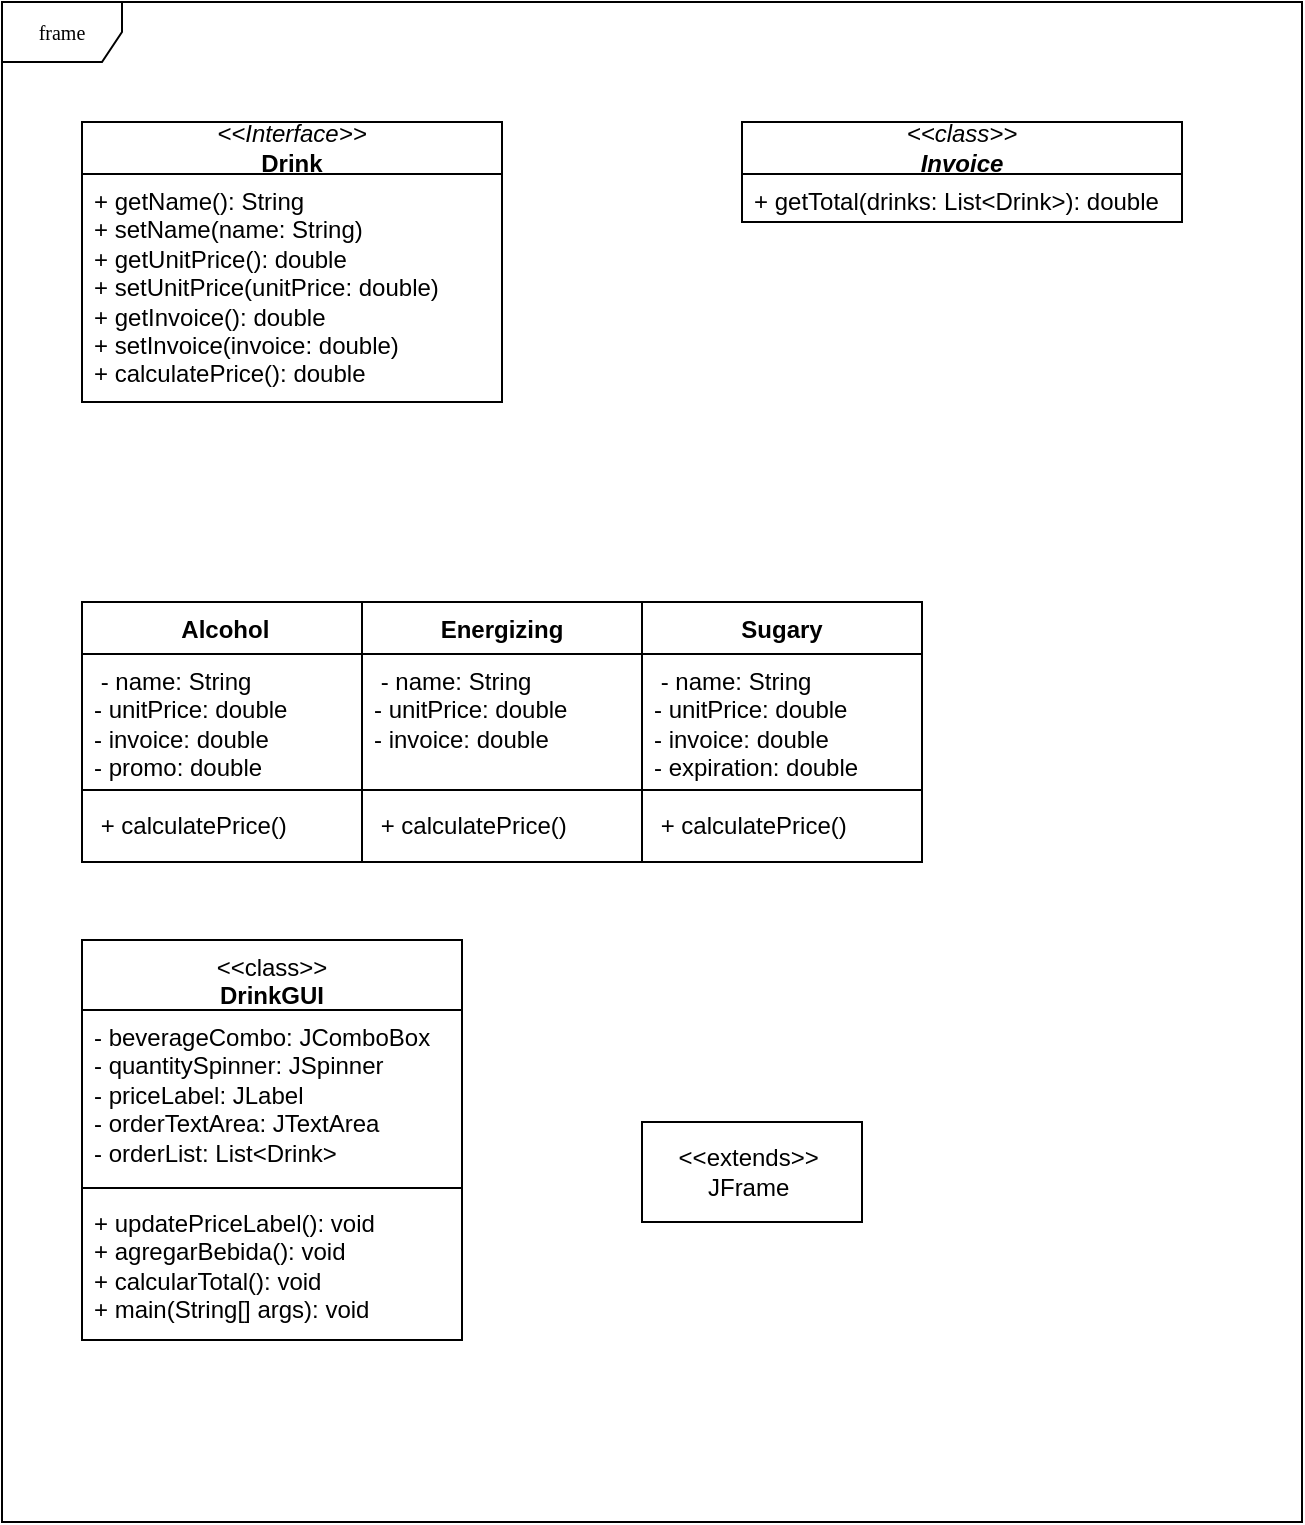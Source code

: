 <mxfile version="26.1.0">
  <diagram name="Page-1" id="c4acf3e9-155e-7222-9cf6-157b1a14988f">
    <mxGraphModel dx="1054" dy="448" grid="1" gridSize="10" guides="1" tooltips="1" connect="1" arrows="1" fold="1" page="1" pageScale="1" pageWidth="850" pageHeight="1100" background="none" math="0" shadow="0">
      <root>
        <mxCell id="0" />
        <mxCell id="1" parent="0" />
        <mxCell id="17acba5748e5396b-1" value="frame" style="shape=umlFrame;whiteSpace=wrap;html=1;rounded=0;shadow=0;comic=0;labelBackgroundColor=none;strokeWidth=1;fontFamily=Verdana;fontSize=10;align=center;" parent="1" vertex="1">
          <mxGeometry x="40" y="20" width="650" height="760" as="geometry" />
        </mxCell>
        <mxCell id="ffW8OTupvuMMwtHfLhBm-6" value="&lt;i style=&quot;text-wrap-mode: nowrap;&quot;&gt;&amp;lt;&amp;lt;Interface&amp;gt;&amp;gt;&lt;/i&gt;&lt;br style=&quot;text-wrap-mode: nowrap;&quot;&gt;&lt;span style=&quot;text-wrap-mode: nowrap;&quot;&gt;&lt;b&gt;Drink&lt;/b&gt;&lt;/span&gt;" style="swimlane;fontStyle=0;childLayout=stackLayout;horizontal=1;startSize=26;fillColor=none;horizontalStack=0;resizeParent=1;resizeParentMax=0;resizeLast=0;collapsible=1;marginBottom=0;whiteSpace=wrap;html=1;" vertex="1" parent="1">
          <mxGeometry x="80" y="80" width="210" height="140" as="geometry">
            <mxRectangle x="80" y="80" width="100" height="30" as="alternateBounds" />
          </mxGeometry>
        </mxCell>
        <mxCell id="ffW8OTupvuMMwtHfLhBm-9" value="&lt;div&gt;+ getName(): String&lt;/div&gt;&lt;div&gt;+ setName(name: String)&amp;nbsp;&lt;/div&gt;+ getUnitPrice(): double&amp;nbsp; &amp;nbsp;&lt;div&gt;&lt;div&gt;&lt;span style=&quot;background-color: transparent; color: light-dark(rgb(0, 0, 0), rgb(255, 255, 255));&quot;&gt;+ setUnitPrice(unitPrice: double)&lt;/span&gt;&lt;/div&gt;&lt;div&gt;+ getInvoice(): double&amp;nbsp; &amp;nbsp;&lt;/div&gt;&lt;div&gt;+ setInvoice(invoice: double)&amp;nbsp; &amp;nbsp;&lt;/div&gt;&lt;div&gt;+ calculatePrice(): double&amp;nbsp; &amp;nbsp;&lt;/div&gt;&lt;/div&gt;" style="text;strokeColor=none;fillColor=none;align=left;verticalAlign=top;spacingLeft=4;spacingRight=4;overflow=hidden;rotatable=0;points=[[0,0.5],[1,0.5]];portConstraint=eastwest;whiteSpace=wrap;html=1;" vertex="1" parent="ffW8OTupvuMMwtHfLhBm-6">
          <mxGeometry y="26" width="210" height="114" as="geometry" />
        </mxCell>
        <mxCell id="ffW8OTupvuMMwtHfLhBm-17" value="&lt;span style=&quot;text-wrap-mode: nowrap;&quot;&gt;&lt;i&gt;&amp;lt;&amp;lt;class&amp;gt;&amp;gt;&lt;/i&gt;&lt;/span&gt;&lt;div&gt;&lt;i style=&quot;&quot;&gt;&lt;span style=&quot;text-wrap-mode: nowrap;&quot;&gt;&lt;b&gt;Invoice&lt;/b&gt;&lt;/span&gt;&lt;/i&gt;&lt;/div&gt;" style="swimlane;fontStyle=0;childLayout=stackLayout;horizontal=1;startSize=26;fillColor=none;horizontalStack=0;resizeParent=1;resizeParentMax=0;resizeLast=0;collapsible=1;marginBottom=0;whiteSpace=wrap;html=1;" vertex="1" parent="1">
          <mxGeometry x="410" y="80" width="220" height="50" as="geometry">
            <mxRectangle x="80" y="80" width="100" height="30" as="alternateBounds" />
          </mxGeometry>
        </mxCell>
        <mxCell id="ffW8OTupvuMMwtHfLhBm-18" value="+ getTotal(drinks: List&amp;lt;Drink&amp;gt;): double" style="text;strokeColor=none;fillColor=none;align=left;verticalAlign=top;spacingLeft=4;spacingRight=4;overflow=hidden;rotatable=0;points=[[0,0.5],[1,0.5]];portConstraint=eastwest;whiteSpace=wrap;html=1;" vertex="1" parent="ffW8OTupvuMMwtHfLhBm-17">
          <mxGeometry y="26" width="220" height="24" as="geometry" />
        </mxCell>
        <mxCell id="ffW8OTupvuMMwtHfLhBm-31" value="&amp;nbsp;Alcohol" style="swimlane;fontStyle=1;align=center;verticalAlign=top;childLayout=stackLayout;horizontal=1;startSize=26;horizontalStack=0;resizeParent=1;resizeParentMax=0;resizeLast=0;collapsible=1;marginBottom=0;whiteSpace=wrap;html=1;" vertex="1" parent="1">
          <mxGeometry x="80" y="320" width="140" height="130" as="geometry" />
        </mxCell>
        <mxCell id="ffW8OTupvuMMwtHfLhBm-32" value="&amp;nbsp;- name: String&amp;nbsp;&lt;br&gt;&lt;div&gt;- unitPrice: double&lt;/div&gt;&lt;div&gt;- invoice: double&lt;/div&gt;&lt;div&gt;- promo: double&amp;nbsp;&lt;/div&gt;" style="text;strokeColor=none;fillColor=none;align=left;verticalAlign=top;spacingLeft=4;spacingRight=4;overflow=hidden;rotatable=0;points=[[0,0.5],[1,0.5]];portConstraint=eastwest;whiteSpace=wrap;html=1;" vertex="1" parent="ffW8OTupvuMMwtHfLhBm-31">
          <mxGeometry y="26" width="140" height="64" as="geometry" />
        </mxCell>
        <mxCell id="ffW8OTupvuMMwtHfLhBm-33" value="" style="line;strokeWidth=1;fillColor=none;align=left;verticalAlign=middle;spacingTop=-1;spacingLeft=3;spacingRight=3;rotatable=0;labelPosition=right;points=[];portConstraint=eastwest;strokeColor=inherit;" vertex="1" parent="ffW8OTupvuMMwtHfLhBm-31">
          <mxGeometry y="90" width="140" height="8" as="geometry" />
        </mxCell>
        <mxCell id="ffW8OTupvuMMwtHfLhBm-34" value="&amp;nbsp;+ calculatePrice()" style="text;strokeColor=none;fillColor=none;align=left;verticalAlign=top;spacingLeft=4;spacingRight=4;overflow=hidden;rotatable=0;points=[[0,0.5],[1,0.5]];portConstraint=eastwest;whiteSpace=wrap;html=1;" vertex="1" parent="ffW8OTupvuMMwtHfLhBm-31">
          <mxGeometry y="98" width="140" height="32" as="geometry" />
        </mxCell>
        <mxCell id="ffW8OTupvuMMwtHfLhBm-35" value="Energizing" style="swimlane;fontStyle=1;align=center;verticalAlign=top;childLayout=stackLayout;horizontal=1;startSize=26;horizontalStack=0;resizeParent=1;resizeParentMax=0;resizeLast=0;collapsible=1;marginBottom=0;whiteSpace=wrap;html=1;" vertex="1" parent="1">
          <mxGeometry x="220" y="320" width="140" height="130" as="geometry" />
        </mxCell>
        <mxCell id="ffW8OTupvuMMwtHfLhBm-36" value="&amp;nbsp;- name: String&amp;nbsp;&lt;br&gt;&lt;div&gt;- unitPrice: double&lt;/div&gt;&lt;div&gt;- invoice: double&lt;/div&gt;&lt;div&gt;&amp;nbsp;&lt;/div&gt;" style="text;strokeColor=none;fillColor=none;align=left;verticalAlign=top;spacingLeft=4;spacingRight=4;overflow=hidden;rotatable=0;points=[[0,0.5],[1,0.5]];portConstraint=eastwest;whiteSpace=wrap;html=1;" vertex="1" parent="ffW8OTupvuMMwtHfLhBm-35">
          <mxGeometry y="26" width="140" height="64" as="geometry" />
        </mxCell>
        <mxCell id="ffW8OTupvuMMwtHfLhBm-37" value="" style="line;strokeWidth=1;fillColor=none;align=left;verticalAlign=middle;spacingTop=-1;spacingLeft=3;spacingRight=3;rotatable=0;labelPosition=right;points=[];portConstraint=eastwest;strokeColor=inherit;" vertex="1" parent="ffW8OTupvuMMwtHfLhBm-35">
          <mxGeometry y="90" width="140" height="8" as="geometry" />
        </mxCell>
        <mxCell id="ffW8OTupvuMMwtHfLhBm-38" value="&amp;nbsp;+ calculatePrice()" style="text;strokeColor=none;fillColor=none;align=left;verticalAlign=top;spacingLeft=4;spacingRight=4;overflow=hidden;rotatable=0;points=[[0,0.5],[1,0.5]];portConstraint=eastwest;whiteSpace=wrap;html=1;" vertex="1" parent="ffW8OTupvuMMwtHfLhBm-35">
          <mxGeometry y="98" width="140" height="32" as="geometry" />
        </mxCell>
        <mxCell id="ffW8OTupvuMMwtHfLhBm-39" value="Sugary" style="swimlane;fontStyle=1;align=center;verticalAlign=top;childLayout=stackLayout;horizontal=1;startSize=26;horizontalStack=0;resizeParent=1;resizeParentMax=0;resizeLast=0;collapsible=1;marginBottom=0;whiteSpace=wrap;html=1;" vertex="1" parent="1">
          <mxGeometry x="360" y="320" width="140" height="130" as="geometry" />
        </mxCell>
        <mxCell id="ffW8OTupvuMMwtHfLhBm-40" value="&amp;nbsp;- name: String&amp;nbsp;&lt;br&gt;&lt;div&gt;- unitPrice: double&lt;/div&gt;&lt;div&gt;- invoice: double&lt;/div&gt;&lt;div&gt;- expiration: double&lt;/div&gt;" style="text;strokeColor=none;fillColor=none;align=left;verticalAlign=top;spacingLeft=4;spacingRight=4;overflow=hidden;rotatable=0;points=[[0,0.5],[1,0.5]];portConstraint=eastwest;whiteSpace=wrap;html=1;" vertex="1" parent="ffW8OTupvuMMwtHfLhBm-39">
          <mxGeometry y="26" width="140" height="64" as="geometry" />
        </mxCell>
        <mxCell id="ffW8OTupvuMMwtHfLhBm-41" value="" style="line;strokeWidth=1;fillColor=none;align=left;verticalAlign=middle;spacingTop=-1;spacingLeft=3;spacingRight=3;rotatable=0;labelPosition=right;points=[];portConstraint=eastwest;strokeColor=inherit;" vertex="1" parent="ffW8OTupvuMMwtHfLhBm-39">
          <mxGeometry y="90" width="140" height="8" as="geometry" />
        </mxCell>
        <mxCell id="ffW8OTupvuMMwtHfLhBm-42" value="&amp;nbsp;+ calculatePrice()" style="text;strokeColor=none;fillColor=none;align=left;verticalAlign=top;spacingLeft=4;spacingRight=4;overflow=hidden;rotatable=0;points=[[0,0.5],[1,0.5]];portConstraint=eastwest;whiteSpace=wrap;html=1;" vertex="1" parent="ffW8OTupvuMMwtHfLhBm-39">
          <mxGeometry y="98" width="140" height="32" as="geometry" />
        </mxCell>
        <mxCell id="ffW8OTupvuMMwtHfLhBm-43" value="&lt;span style=&quot;font-weight: normal;&quot;&gt;&amp;lt;&amp;lt;class&amp;gt;&amp;gt;&lt;/span&gt;&lt;div&gt;DrinkGUI&lt;/div&gt;" style="swimlane;fontStyle=1;align=center;verticalAlign=top;childLayout=stackLayout;horizontal=1;startSize=35;horizontalStack=0;resizeParent=1;resizeParentMax=0;resizeLast=0;collapsible=1;marginBottom=0;whiteSpace=wrap;html=1;" vertex="1" parent="1">
          <mxGeometry x="80" y="489" width="190" height="200" as="geometry" />
        </mxCell>
        <mxCell id="ffW8OTupvuMMwtHfLhBm-44" value="&lt;div&gt;- beverageCombo: JComboBox&amp;nbsp;&lt;/div&gt;&lt;div&gt;&lt;span style=&quot;background-color: transparent; color: light-dark(rgb(0, 0, 0), rgb(255, 255, 255));&quot;&gt;- quantitySpinner: JSpinner&lt;/span&gt;&lt;/div&gt;&lt;div&gt;&lt;span style=&quot;background-color: transparent; color: light-dark(rgb(0, 0, 0), rgb(255, 255, 255));&quot;&gt;- priceLabel: JLabel&lt;/span&gt;&lt;/div&gt;&lt;div&gt;&lt;span style=&quot;background-color: transparent; color: light-dark(rgb(0, 0, 0), rgb(255, 255, 255));&quot;&gt;- orderTextArea: JTextArea&amp;nbsp;&lt;/span&gt;&lt;/div&gt;&lt;div&gt;&lt;span style=&quot;background-color: transparent; color: light-dark(rgb(0, 0, 0), rgb(255, 255, 255));&quot;&gt;- orderList: List&amp;lt;Drink&amp;gt;&lt;/span&gt;&lt;span style=&quot;background-color: transparent; color: light-dark(rgb(0, 0, 0), rgb(255, 255, 255));&quot;&gt;&amp;nbsp;&lt;/span&gt;&lt;/div&gt;" style="text;strokeColor=none;fillColor=none;align=left;verticalAlign=top;spacingLeft=4;spacingRight=4;overflow=hidden;rotatable=0;points=[[0,0.5],[1,0.5]];portConstraint=eastwest;whiteSpace=wrap;html=1;" vertex="1" parent="ffW8OTupvuMMwtHfLhBm-43">
          <mxGeometry y="35" width="190" height="85" as="geometry" />
        </mxCell>
        <mxCell id="ffW8OTupvuMMwtHfLhBm-45" value="" style="line;strokeWidth=1;fillColor=none;align=left;verticalAlign=middle;spacingTop=-1;spacingLeft=3;spacingRight=3;rotatable=0;labelPosition=right;points=[];portConstraint=eastwest;strokeColor=inherit;" vertex="1" parent="ffW8OTupvuMMwtHfLhBm-43">
          <mxGeometry y="120" width="190" height="8" as="geometry" />
        </mxCell>
        <mxCell id="ffW8OTupvuMMwtHfLhBm-46" value="&lt;div&gt;+ updatePriceLabel(): void&amp;nbsp;&lt;/div&gt;&lt;div&gt;+ agregarBebida(): void&lt;/div&gt;&lt;div&gt;&lt;span style=&quot;background-color: transparent; color: light-dark(rgb(0, 0, 0), rgb(255, 255, 255));&quot;&gt;+ calcularTotal(): void&lt;/span&gt;&lt;/div&gt;&lt;div&gt;&lt;span style=&quot;background-color: transparent; color: light-dark(rgb(0, 0, 0), rgb(255, 255, 255));&quot;&gt;+ main(String[] args): void&lt;/span&gt;&lt;/div&gt;" style="text;strokeColor=none;fillColor=none;align=left;verticalAlign=top;spacingLeft=4;spacingRight=4;overflow=hidden;rotatable=0;points=[[0,0.5],[1,0.5]];portConstraint=eastwest;whiteSpace=wrap;html=1;" vertex="1" parent="ffW8OTupvuMMwtHfLhBm-43">
          <mxGeometry y="128" width="190" height="72" as="geometry" />
        </mxCell>
        <mxCell id="ffW8OTupvuMMwtHfLhBm-47" value="&lt;div&gt;&amp;lt;&amp;lt;extends&amp;gt;&amp;gt;&amp;nbsp;&lt;/div&gt;&lt;div&gt;&lt;span style=&quot;background-color: transparent; color: light-dark(rgb(0, 0, 0), rgb(255, 255, 255));&quot;&gt;JFrame&amp;nbsp;&lt;/span&gt;&lt;/div&gt;" style="html=1;whiteSpace=wrap;" vertex="1" parent="1">
          <mxGeometry x="360" y="580" width="110" height="50" as="geometry" />
        </mxCell>
      </root>
    </mxGraphModel>
  </diagram>
</mxfile>

